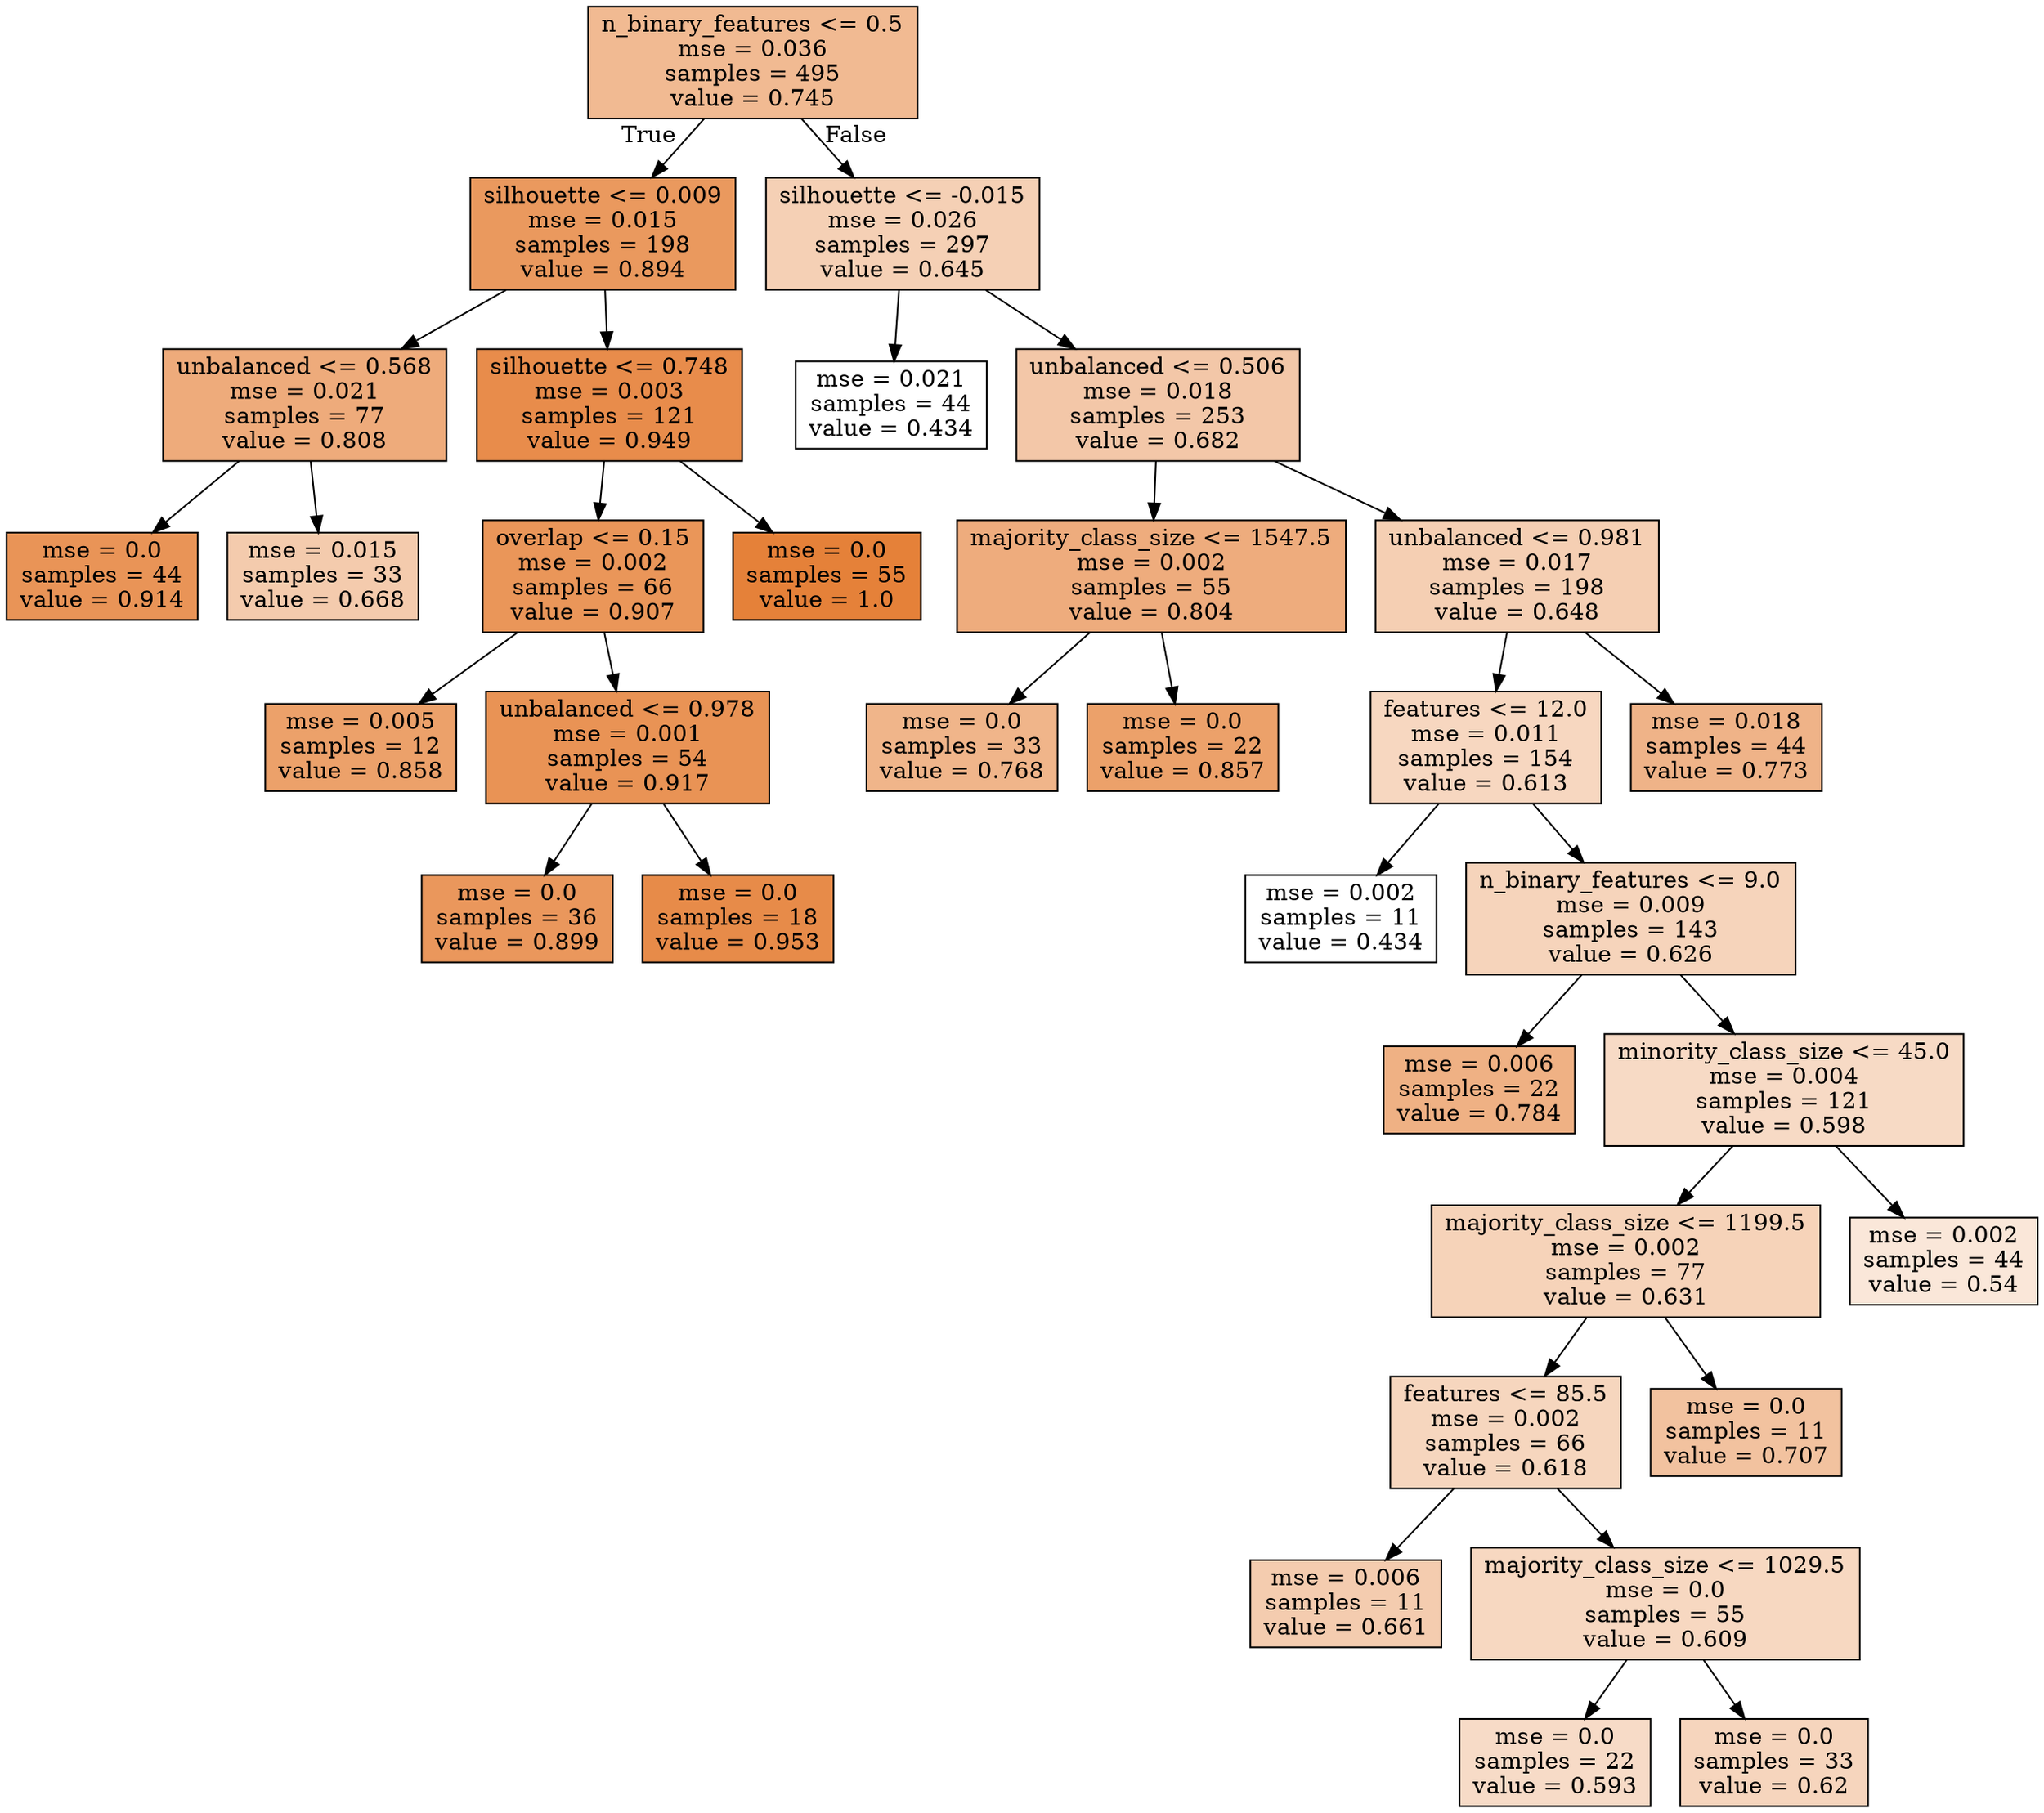 digraph Tree {
node [shape=box, style="filled", color="black"] ;
0 [label="n_binary_features <= 0.5\nmse = 0.036\nsamples = 495\nvalue = 0.745", fillcolor="#e581398c"] ;
1 [label="silhouette <= 0.009\nmse = 0.015\nsamples = 198\nvalue = 0.894", fillcolor="#e58139cf"] ;
0 -> 1 [labeldistance=2.5, labelangle=45, headlabel="True"] ;
2 [label="unbalanced <= 0.568\nmse = 0.021\nsamples = 77\nvalue = 0.808", fillcolor="#e58139a9"] ;
1 -> 2 ;
3 [label="mse = 0.0\nsamples = 44\nvalue = 0.914", fillcolor="#e58139d8"] ;
2 -> 3 ;
4 [label="mse = 0.015\nsamples = 33\nvalue = 0.668", fillcolor="#e5813969"] ;
2 -> 4 ;
5 [label="silhouette <= 0.748\nmse = 0.003\nsamples = 121\nvalue = 0.949", fillcolor="#e58139e8"] ;
1 -> 5 ;
6 [label="overlap <= 0.15\nmse = 0.002\nsamples = 66\nvalue = 0.907", fillcolor="#e58139d5"] ;
5 -> 6 ;
7 [label="mse = 0.005\nsamples = 12\nvalue = 0.858", fillcolor="#e58139bf"] ;
6 -> 7 ;
8 [label="unbalanced <= 0.978\nmse = 0.001\nsamples = 54\nvalue = 0.917", fillcolor="#e58139da"] ;
6 -> 8 ;
9 [label="mse = 0.0\nsamples = 36\nvalue = 0.899", fillcolor="#e58139d2"] ;
8 -> 9 ;
10 [label="mse = 0.0\nsamples = 18\nvalue = 0.953", fillcolor="#e58139ea"] ;
8 -> 10 ;
11 [label="mse = 0.0\nsamples = 55\nvalue = 1.0", fillcolor="#e58139ff"] ;
5 -> 11 ;
12 [label="silhouette <= -0.015\nmse = 0.026\nsamples = 297\nvalue = 0.645", fillcolor="#e581395f"] ;
0 -> 12 [labeldistance=2.5, labelangle=-45, headlabel="False"] ;
13 [label="mse = 0.021\nsamples = 44\nvalue = 0.434", fillcolor="#e5813900"] ;
12 -> 13 ;
14 [label="unbalanced <= 0.506\nmse = 0.018\nsamples = 253\nvalue = 0.682", fillcolor="#e5813970"] ;
12 -> 14 ;
15 [label="majority_class_size <= 1547.5\nmse = 0.002\nsamples = 55\nvalue = 0.804", fillcolor="#e58139a7"] ;
14 -> 15 ;
16 [label="mse = 0.0\nsamples = 33\nvalue = 0.768", fillcolor="#e5813996"] ;
15 -> 16 ;
17 [label="mse = 0.0\nsamples = 22\nvalue = 0.857", fillcolor="#e58139bf"] ;
15 -> 17 ;
18 [label="unbalanced <= 0.981\nmse = 0.017\nsamples = 198\nvalue = 0.648", fillcolor="#e5813961"] ;
14 -> 18 ;
19 [label="features <= 12.0\nmse = 0.011\nsamples = 154\nvalue = 0.613", fillcolor="#e5813951"] ;
18 -> 19 ;
20 [label="mse = 0.002\nsamples = 11\nvalue = 0.434", fillcolor="#e5813900"] ;
19 -> 20 ;
21 [label="n_binary_features <= 9.0\nmse = 0.009\nsamples = 143\nvalue = 0.626", fillcolor="#e5813957"] ;
19 -> 21 ;
22 [label="mse = 0.006\nsamples = 22\nvalue = 0.784", fillcolor="#e581399e"] ;
21 -> 22 ;
23 [label="minority_class_size <= 45.0\nmse = 0.004\nsamples = 121\nvalue = 0.598", fillcolor="#e581394a"] ;
21 -> 23 ;
24 [label="majority_class_size <= 1199.5\nmse = 0.002\nsamples = 77\nvalue = 0.631", fillcolor="#e5813959"] ;
23 -> 24 ;
25 [label="features <= 85.5\nmse = 0.002\nsamples = 66\nvalue = 0.618", fillcolor="#e5813953"] ;
24 -> 25 ;
26 [label="mse = 0.006\nsamples = 11\nvalue = 0.661", fillcolor="#e5813966"] ;
25 -> 26 ;
27 [label="majority_class_size <= 1029.5\nmse = 0.0\nsamples = 55\nvalue = 0.609", fillcolor="#e581394f"] ;
25 -> 27 ;
28 [label="mse = 0.0\nsamples = 22\nvalue = 0.593", fillcolor="#e5813948"] ;
27 -> 28 ;
29 [label="mse = 0.0\nsamples = 33\nvalue = 0.62", fillcolor="#e5813954"] ;
27 -> 29 ;
30 [label="mse = 0.0\nsamples = 11\nvalue = 0.707", fillcolor="#e581397b"] ;
24 -> 30 ;
31 [label="mse = 0.002\nsamples = 44\nvalue = 0.54", fillcolor="#e5813930"] ;
23 -> 31 ;
32 [label="mse = 0.018\nsamples = 44\nvalue = 0.773", fillcolor="#e5813999"] ;
18 -> 32 ;
}